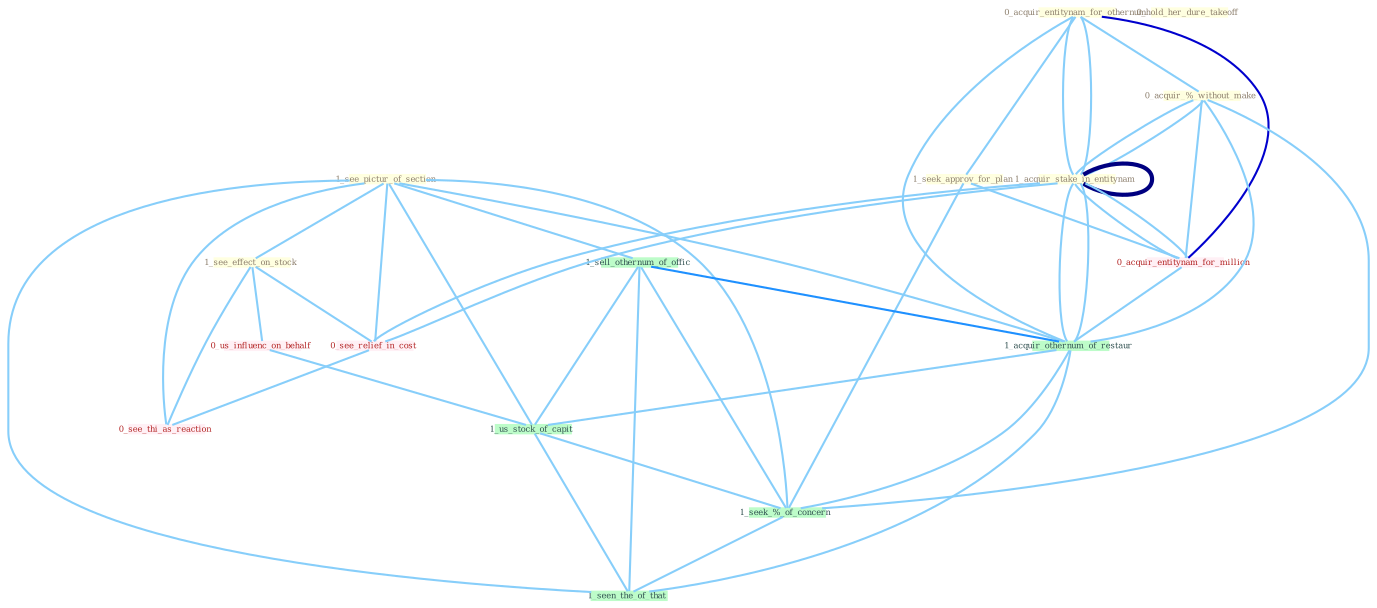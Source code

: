 Graph G{ 
    node
    [shape=polygon,style=filled,width=.5,height=.06,color="#BDFCC9",fixedsize=true,fontsize=4,
    fontcolor="#2f4f4f"];
    {node
    [color="#ffffe0", fontcolor="#8b7d6b"] "1_see_pictur_of_section " "0_acquir_entitynam_for_othernum " "0_acquir_%_without_make " "1_see_effect_on_stock " "1_acquir_stake_in_entitynam " "1_acquir_stake_in_entitynam " "0_hold_her_dure_takeoff " "1_seek_approv_for_plan "}
{node [color="#fff0f5", fontcolor="#b22222"] "0_acquir_entitynam_for_million " "0_us_influenc_on_behalf " "0_see_relief_in_cost " "0_see_thi_as_reaction "}
edge [color="#B0E2FF"];

	"1_see_pictur_of_section " -- "1_see_effect_on_stock " [w="1", color="#87cefa" ];
	"1_see_pictur_of_section " -- "1_sell_othernum_of_offic " [w="1", color="#87cefa" ];
	"1_see_pictur_of_section " -- "0_see_relief_in_cost " [w="1", color="#87cefa" ];
	"1_see_pictur_of_section " -- "0_see_thi_as_reaction " [w="1", color="#87cefa" ];
	"1_see_pictur_of_section " -- "1_acquir_othernum_of_restaur " [w="1", color="#87cefa" ];
	"1_see_pictur_of_section " -- "1_us_stock_of_capit " [w="1", color="#87cefa" ];
	"1_see_pictur_of_section " -- "1_seek_%_of_concern " [w="1", color="#87cefa" ];
	"1_see_pictur_of_section " -- "1_seen_the_of_that " [w="1", color="#87cefa" ];
	"0_acquir_entitynam_for_othernum " -- "0_acquir_%_without_make " [w="1", color="#87cefa" ];
	"0_acquir_entitynam_for_othernum " -- "1_acquir_stake_in_entitynam " [w="1", color="#87cefa" ];
	"0_acquir_entitynam_for_othernum " -- "1_acquir_stake_in_entitynam " [w="1", color="#87cefa" ];
	"0_acquir_entitynam_for_othernum " -- "1_seek_approv_for_plan " [w="1", color="#87cefa" ];
	"0_acquir_entitynam_for_othernum " -- "0_acquir_entitynam_for_million " [w="3", color="#0000cd" , len=0.6];
	"0_acquir_entitynam_for_othernum " -- "1_acquir_othernum_of_restaur " [w="1", color="#87cefa" ];
	"0_acquir_%_without_make " -- "1_acquir_stake_in_entitynam " [w="1", color="#87cefa" ];
	"0_acquir_%_without_make " -- "1_acquir_stake_in_entitynam " [w="1", color="#87cefa" ];
	"0_acquir_%_without_make " -- "0_acquir_entitynam_for_million " [w="1", color="#87cefa" ];
	"0_acquir_%_without_make " -- "1_acquir_othernum_of_restaur " [w="1", color="#87cefa" ];
	"0_acquir_%_without_make " -- "1_seek_%_of_concern " [w="1", color="#87cefa" ];
	"1_see_effect_on_stock " -- "0_us_influenc_on_behalf " [w="1", color="#87cefa" ];
	"1_see_effect_on_stock " -- "0_see_relief_in_cost " [w="1", color="#87cefa" ];
	"1_see_effect_on_stock " -- "0_see_thi_as_reaction " [w="1", color="#87cefa" ];
	"1_acquir_stake_in_entitynam " -- "1_acquir_stake_in_entitynam " [w="4", style=bold, color="#000080", len=0.4];
	"1_acquir_stake_in_entitynam " -- "0_acquir_entitynam_for_million " [w="1", color="#87cefa" ];
	"1_acquir_stake_in_entitynam " -- "0_see_relief_in_cost " [w="1", color="#87cefa" ];
	"1_acquir_stake_in_entitynam " -- "1_acquir_othernum_of_restaur " [w="1", color="#87cefa" ];
	"1_acquir_stake_in_entitynam " -- "0_acquir_entitynam_for_million " [w="1", color="#87cefa" ];
	"1_acquir_stake_in_entitynam " -- "0_see_relief_in_cost " [w="1", color="#87cefa" ];
	"1_acquir_stake_in_entitynam " -- "1_acquir_othernum_of_restaur " [w="1", color="#87cefa" ];
	"1_seek_approv_for_plan " -- "0_acquir_entitynam_for_million " [w="1", color="#87cefa" ];
	"1_seek_approv_for_plan " -- "1_seek_%_of_concern " [w="1", color="#87cefa" ];
	"0_acquir_entitynam_for_million " -- "1_acquir_othernum_of_restaur " [w="1", color="#87cefa" ];
	"1_sell_othernum_of_offic " -- "1_acquir_othernum_of_restaur " [w="2", color="#1e90ff" , len=0.8];
	"1_sell_othernum_of_offic " -- "1_us_stock_of_capit " [w="1", color="#87cefa" ];
	"1_sell_othernum_of_offic " -- "1_seek_%_of_concern " [w="1", color="#87cefa" ];
	"1_sell_othernum_of_offic " -- "1_seen_the_of_that " [w="1", color="#87cefa" ];
	"0_us_influenc_on_behalf " -- "1_us_stock_of_capit " [w="1", color="#87cefa" ];
	"0_see_relief_in_cost " -- "0_see_thi_as_reaction " [w="1", color="#87cefa" ];
	"1_acquir_othernum_of_restaur " -- "1_us_stock_of_capit " [w="1", color="#87cefa" ];
	"1_acquir_othernum_of_restaur " -- "1_seek_%_of_concern " [w="1", color="#87cefa" ];
	"1_acquir_othernum_of_restaur " -- "1_seen_the_of_that " [w="1", color="#87cefa" ];
	"1_us_stock_of_capit " -- "1_seek_%_of_concern " [w="1", color="#87cefa" ];
	"1_us_stock_of_capit " -- "1_seen_the_of_that " [w="1", color="#87cefa" ];
	"1_seek_%_of_concern " -- "1_seen_the_of_that " [w="1", color="#87cefa" ];
}
